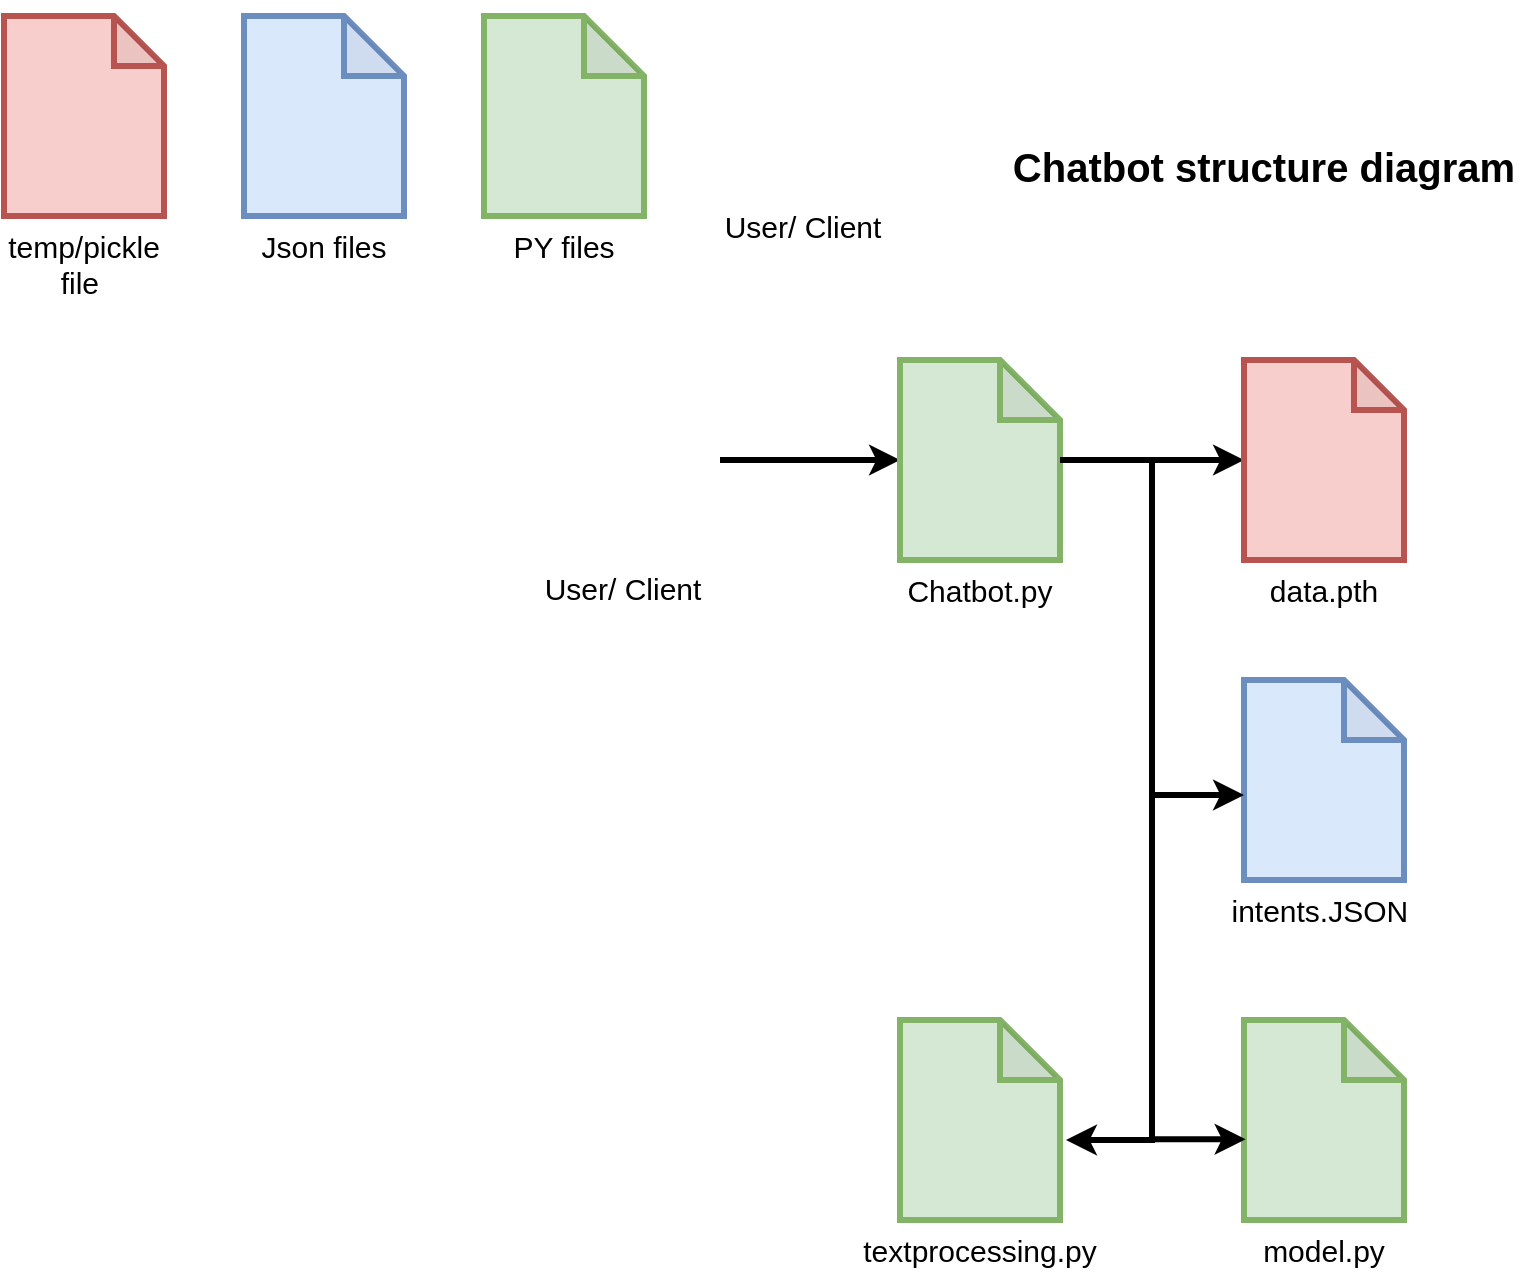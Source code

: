 <mxfile version="24.3.1" type="device">
  <diagram name="Page-1" id="nPNj5pSEh6qLSEwJrH_P">
    <mxGraphModel dx="1363" dy="797" grid="1" gridSize="10" guides="1" tooltips="1" connect="1" arrows="1" fold="1" page="1" pageScale="1" pageWidth="827" pageHeight="1169" math="0" shadow="0">
      <root>
        <mxCell id="0" />
        <mxCell id="1" parent="0" />
        <mxCell id="P_e-UUZTg2o9pou4E7iB-1" value="&lt;span style=&quot;font-size: 15px;&quot;&gt;Json files&lt;/span&gt;" style="shape=note;whiteSpace=wrap;html=1;backgroundOutline=1;darkOpacity=0.05;fillColor=#dae8fc;strokeColor=#6c8ebf;strokeWidth=3;align=center;labelPosition=center;verticalLabelPosition=bottom;verticalAlign=top;" vertex="1" parent="1">
          <mxGeometry x="130" y="68" width="80" height="100" as="geometry" />
        </mxCell>
        <mxCell id="P_e-UUZTg2o9pou4E7iB-2" value="&lt;span style=&quot;font-size: 15px;&quot;&gt;temp/pickle file&amp;nbsp;&lt;/span&gt;" style="shape=note;whiteSpace=wrap;html=1;backgroundOutline=1;darkOpacity=0.05;fillColor=#f8cecc;strokeColor=#b85450;strokeWidth=3;align=center;labelPosition=center;verticalLabelPosition=bottom;verticalAlign=top;size=25;" vertex="1" parent="1">
          <mxGeometry x="10" y="68" width="80" height="100" as="geometry" />
        </mxCell>
        <mxCell id="P_e-UUZTg2o9pou4E7iB-3" value="&lt;span style=&quot;font-size: 15px;&quot;&gt;PY files&lt;/span&gt;" style="shape=note;whiteSpace=wrap;html=1;backgroundOutline=1;darkOpacity=0.05;fillColor=#d5e8d4;strokeColor=#82b366;strokeWidth=3;align=center;labelPosition=center;verticalLabelPosition=bottom;verticalAlign=top;" vertex="1" parent="1">
          <mxGeometry x="250" y="68" width="80" height="100" as="geometry" />
        </mxCell>
        <mxCell id="P_e-UUZTg2o9pou4E7iB-4" value="&lt;font style=&quot;font-size: 15px;&quot;&gt;User/ Client&lt;/font&gt;" style="shape=image;html=1;verticalAlign=top;verticalLabelPosition=bottom;labelBackgroundColor=#ffffff;imageAspect=0;aspect=fixed;image=https://cdn2.iconfinder.com/data/icons/css-vol-2/24/laptop-128.png" vertex="1" parent="1">
          <mxGeometry x="360" y="60" width="98" height="98" as="geometry" />
        </mxCell>
        <mxCell id="P_e-UUZTg2o9pou4E7iB-13" value="&lt;span style=&quot;font-size: 20px;&quot;&gt;&lt;b&gt;Chatbot structure diagram&lt;/b&gt;&lt;/span&gt;" style="text;html=1;align=center;verticalAlign=middle;whiteSpace=wrap;rounded=0;fontFamily=Helvetica;fontSize=11;fontColor=default;labelBackgroundColor=default;" vertex="1" parent="1">
          <mxGeometry x="510" y="128" width="260" height="30" as="geometry" />
        </mxCell>
        <mxCell id="P_e-UUZTg2o9pou4E7iB-16" value="" style="edgeStyle=orthogonalEdgeStyle;rounded=0;orthogonalLoop=1;jettySize=auto;html=1;strokeWidth=3;" edge="1" parent="1" source="P_e-UUZTg2o9pou4E7iB-14" target="P_e-UUZTg2o9pou4E7iB-15">
          <mxGeometry relative="1" as="geometry" />
        </mxCell>
        <mxCell id="P_e-UUZTg2o9pou4E7iB-14" value="&lt;font style=&quot;font-size: 15px;&quot;&gt;User/ Client&lt;/font&gt;" style="shape=image;html=1;verticalAlign=top;verticalLabelPosition=bottom;labelBackgroundColor=#ffffff;imageAspect=0;aspect=fixed;image=https://cdn2.iconfinder.com/data/icons/css-vol-2/24/laptop-128.png" vertex="1" parent="1">
          <mxGeometry x="270" y="241" width="98" height="98" as="geometry" />
        </mxCell>
        <mxCell id="P_e-UUZTg2o9pou4E7iB-18" value="" style="edgeStyle=orthogonalEdgeStyle;rounded=0;orthogonalLoop=1;jettySize=auto;html=1;strokeWidth=3;" edge="1" parent="1" source="P_e-UUZTg2o9pou4E7iB-15" target="P_e-UUZTg2o9pou4E7iB-17">
          <mxGeometry relative="1" as="geometry" />
        </mxCell>
        <mxCell id="P_e-UUZTg2o9pou4E7iB-15" value="&lt;span style=&quot;font-size: 15px;&quot;&gt;Chatbot.py&lt;/span&gt;" style="shape=note;whiteSpace=wrap;html=1;backgroundOutline=1;darkOpacity=0.05;fillColor=#d5e8d4;strokeColor=#82b366;strokeWidth=3;align=center;labelPosition=center;verticalLabelPosition=bottom;verticalAlign=top;" vertex="1" parent="1">
          <mxGeometry x="458" y="240" width="80" height="100" as="geometry" />
        </mxCell>
        <mxCell id="P_e-UUZTg2o9pou4E7iB-17" value="&lt;span style=&quot;font-size: 15px;&quot;&gt;data.pth&lt;/span&gt;" style="shape=note;whiteSpace=wrap;html=1;backgroundOutline=1;darkOpacity=0.05;fillColor=#f8cecc;strokeColor=#b85450;strokeWidth=3;align=center;labelPosition=center;verticalLabelPosition=bottom;verticalAlign=top;size=25;" vertex="1" parent="1">
          <mxGeometry x="630" y="240" width="80" height="100" as="geometry" />
        </mxCell>
        <mxCell id="P_e-UUZTg2o9pou4E7iB-19" value="&lt;span style=&quot;font-size: 15px;&quot;&gt;intents.JSON&amp;nbsp;&lt;/span&gt;" style="shape=note;whiteSpace=wrap;html=1;backgroundOutline=1;darkOpacity=0.05;fillColor=#dae8fc;strokeColor=#6c8ebf;strokeWidth=3;align=center;labelPosition=center;verticalLabelPosition=bottom;verticalAlign=top;" vertex="1" parent="1">
          <mxGeometry x="630" y="400" width="80" height="100" as="geometry" />
        </mxCell>
        <mxCell id="P_e-UUZTg2o9pou4E7iB-20" style="edgeStyle=orthogonalEdgeStyle;rounded=0;orthogonalLoop=1;jettySize=auto;html=1;entryX=0;entryY=0.575;entryDx=0;entryDy=0;entryPerimeter=0;strokeWidth=3;" edge="1" parent="1" source="P_e-UUZTg2o9pou4E7iB-15" target="P_e-UUZTg2o9pou4E7iB-19">
          <mxGeometry relative="1" as="geometry">
            <Array as="points">
              <mxPoint x="584" y="290" />
              <mxPoint x="584" y="458" />
            </Array>
          </mxGeometry>
        </mxCell>
        <mxCell id="P_e-UUZTg2o9pou4E7iB-22" value="&lt;span style=&quot;font-size: 15px;&quot;&gt;model.py&lt;/span&gt;" style="shape=note;whiteSpace=wrap;html=1;backgroundOutline=1;darkOpacity=0.05;fillColor=#d5e8d4;strokeColor=#82b366;strokeWidth=3;align=center;labelPosition=center;verticalLabelPosition=bottom;verticalAlign=top;" vertex="1" parent="1">
          <mxGeometry x="630" y="570" width="80" height="100" as="geometry" />
        </mxCell>
        <mxCell id="P_e-UUZTg2o9pou4E7iB-23" style="edgeStyle=orthogonalEdgeStyle;rounded=0;orthogonalLoop=1;jettySize=auto;html=1;entryX=0.01;entryY=0.596;entryDx=0;entryDy=0;entryPerimeter=0;strokeWidth=3;" edge="1" parent="1" source="P_e-UUZTg2o9pou4E7iB-15" target="P_e-UUZTg2o9pou4E7iB-22">
          <mxGeometry relative="1" as="geometry">
            <Array as="points">
              <mxPoint x="584" y="290" />
              <mxPoint x="584" y="630" />
            </Array>
          </mxGeometry>
        </mxCell>
        <mxCell id="P_e-UUZTg2o9pou4E7iB-24" value="&lt;span style=&quot;font-size: 15px;&quot;&gt;textprocessing.py&lt;/span&gt;" style="shape=note;whiteSpace=wrap;html=1;backgroundOutline=1;darkOpacity=0.05;fillColor=#d5e8d4;strokeColor=#82b366;strokeWidth=3;align=center;labelPosition=center;verticalLabelPosition=bottom;verticalAlign=top;" vertex="1" parent="1">
          <mxGeometry x="458" y="570" width="80" height="100" as="geometry" />
        </mxCell>
        <mxCell id="P_e-UUZTg2o9pou4E7iB-25" style="edgeStyle=orthogonalEdgeStyle;rounded=0;orthogonalLoop=1;jettySize=auto;html=1;entryX=0.995;entryY=0.751;entryDx=0;entryDy=0;entryPerimeter=0;strokeWidth=3;" edge="1" parent="1">
          <mxGeometry relative="1" as="geometry">
            <mxPoint x="540" y="290" as="sourcePoint" />
            <mxPoint x="541.0" y="630.1" as="targetPoint" />
            <Array as="points">
              <mxPoint x="584" y="290" />
              <mxPoint x="584" y="630" />
              <mxPoint x="541" y="630" />
            </Array>
          </mxGeometry>
        </mxCell>
      </root>
    </mxGraphModel>
  </diagram>
</mxfile>
